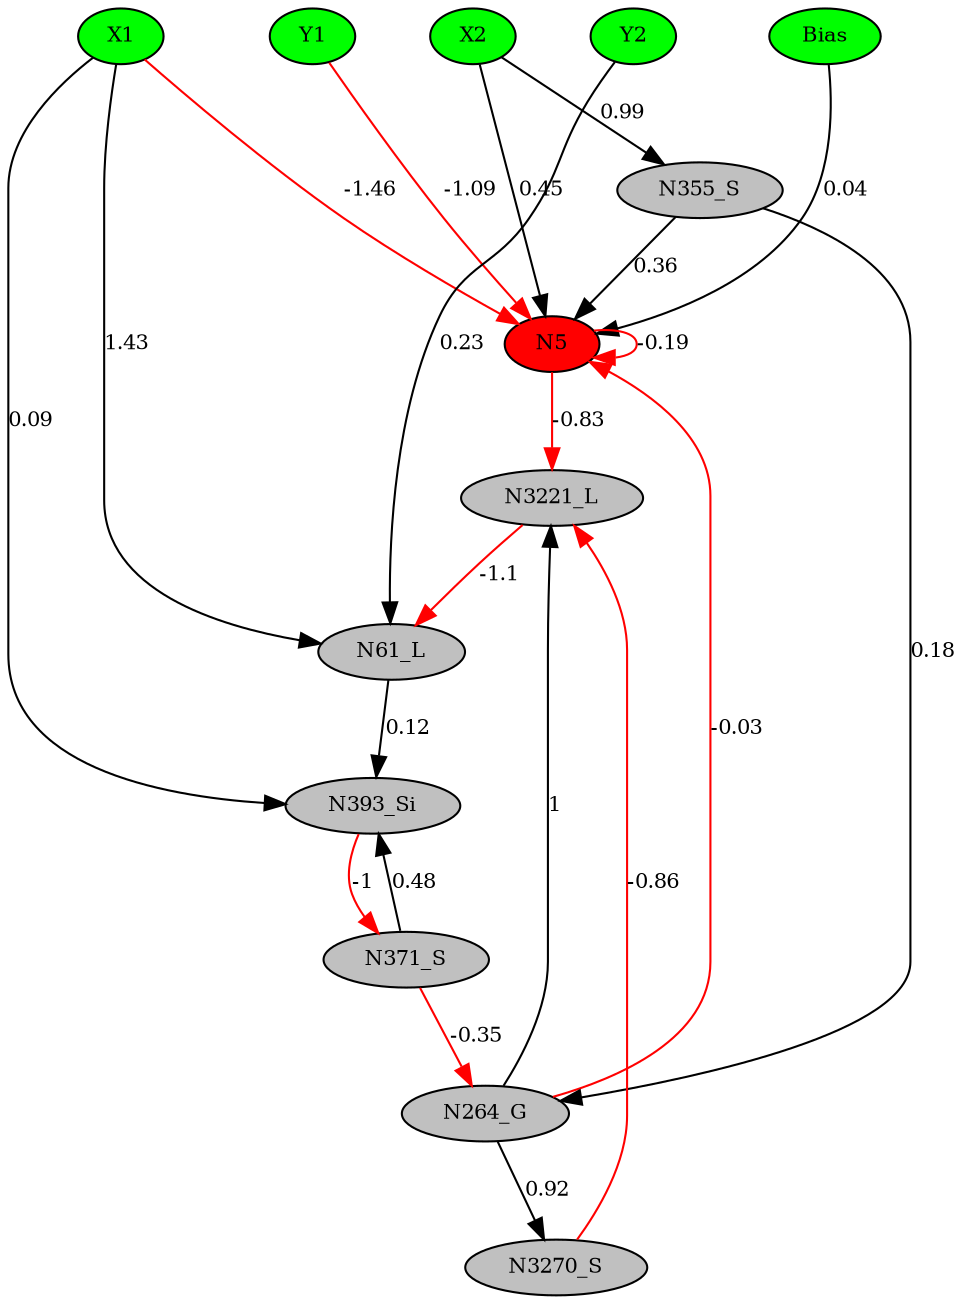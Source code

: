 digraph g { 
N0 [shape=ellipse, label=Bias,fontsize=10,height=0.1,width=0.1,style=filled,fillcolor=green]
N1[shape=ellipse label=X1,fontsize=10,height=0.1,width=0.1,style=filled,fillcolor=green]
N2[shape=ellipse label=Y1,fontsize=10,height=0.1,width=0.1,style=filled,fillcolor=green]
N3[shape=ellipse label=X2,fontsize=10,height=0.1,width=0.1,style=filled,fillcolor=green]
N4[shape=ellipse label=Y2,fontsize=10,height=0.1,width=0.1,style=filled,fillcolor=green]
N5[shape=ellipse,fontsize = 10, height = 0.1, width = 0.1, style = filled, fillcolor = red]
N61[shape=ellipse, label=N61_L,fontsize=10,height=0.1,width=0.1,style=filled,fillcolor=gray]
N264[shape=ellipse, label=N264_G,fontsize=10,height=0.1,width=0.1,style=filled,fillcolor=gray]
N355[shape=ellipse, label=N355_S,fontsize=10,height=0.1,width=0.1,style=filled,fillcolor=gray]
N371[shape=ellipse, label=N371_S,fontsize=10,height=0.1,width=0.1,style=filled,fillcolor=gray]
N393[shape=ellipse, label=N393_Si,fontsize=10,height=0.1,width=0.1,style=filled,fillcolor=gray]
N3221[shape=ellipse, label=N3221_L,fontsize=10,height=0.1,width=0.1,style=filled,fillcolor=gray]
N3270[shape=ellipse, label=N3270_S,fontsize=10,height=0.1,width=0.1,style=filled,fillcolor=gray]
N0 -> N5 [color=black] [ label=0.04,fontsize=10]
N1 -> N5 [color=red] [arrowType=inv][ label=-1.46,fontsize=10]
N2 -> N5 [color=red] [arrowType=inv][ label=-1.09,fontsize=10]
N5 -> N5 [color=red] [arrowType=inv][ label=-0.19,fontsize=10]
N4 -> N61 [color=black] [ label=0.23,fontsize=10]
N1 -> N61 [color=black] [ label=1.43,fontsize=10]
N264 -> N5 [color=red] [arrowType=inv][ label=-0.03,fontsize=10]
N3 -> N355 [color=black] [ label=0.99,fontsize=10]
N355 -> N5 [color=black] [ label=0.36,fontsize=10]
N371 -> N264 [color=red] [arrowType=inv][ label=-0.35,fontsize=10]
N355 -> N264 [color=black] [ label=0.18,fontsize=10]
N61 -> N393 [color=black] [ label=0.12,fontsize=10]
N393 -> N371 [color=red] [arrowType=inv][ label=-1,fontsize=10]
N3 -> N5 [color=black] [ label=0.45,fontsize=10]
N264 -> N3221 [color=black] [ label=1,fontsize=10]
N3221 -> N61 [color=red] [arrowType=inv][ label=-1.1,fontsize=10]
N371 -> N393 [color=black] [ label=0.48,fontsize=10]
N264 -> N3270 [color=black] [ label=0.92,fontsize=10]
N3270 -> N3221 [color=red] [arrowType=inv][ label=-0.86,fontsize=10]
N1 -> N393 [color=black] [ label=0.09,fontsize=10]
N5 -> N3221 [color=red] [arrowType=inv][ label=-0.83,fontsize=10]
 { rank=same; 
N5
 } 
 { rank=same; 
N1 ->N2 ->N3 ->N4 ->N0 [style=invis]
 } 
}
